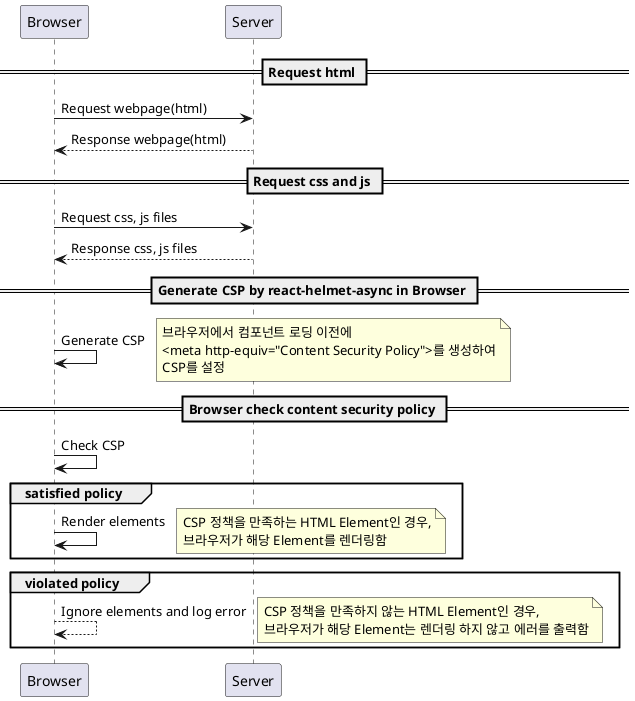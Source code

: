 @startuml csp_sequence

== Request html ==
Browser -> Server : Request webpage(html)
Server --> Browser : Response webpage(html)

== Request css and js ==
Browser -> Server : Request css, js files
Server --> Browser : Response css, js files

== Generate CSP by react-helmet-async in Browser ==
Browser -> Browser  : Generate CSP
note right
  브라우저에서 컴포넌트 로딩 이전에
  <meta http-equiv="Content Security Policy">를 생성하여
  CSP를 설정
end note

== Browser check content security policy ==
Browser -> Browser : Check CSP

group satisfied policy 
Browser -> Browser : Render elements
  note right
  CSP 정책을 만족하는 HTML Element인 경우,
  브라우저가 해당 Element를 렌더링함
  end note
end

group violated policy
Browser --> Browser : Ignore elements and log error
  note right
  CSP 정책을 만족하지 않는 HTML Element인 경우,
  브라우저가 해당 Element는 렌더링 하지 않고 에러를 출력함
  end note
end

@enduml